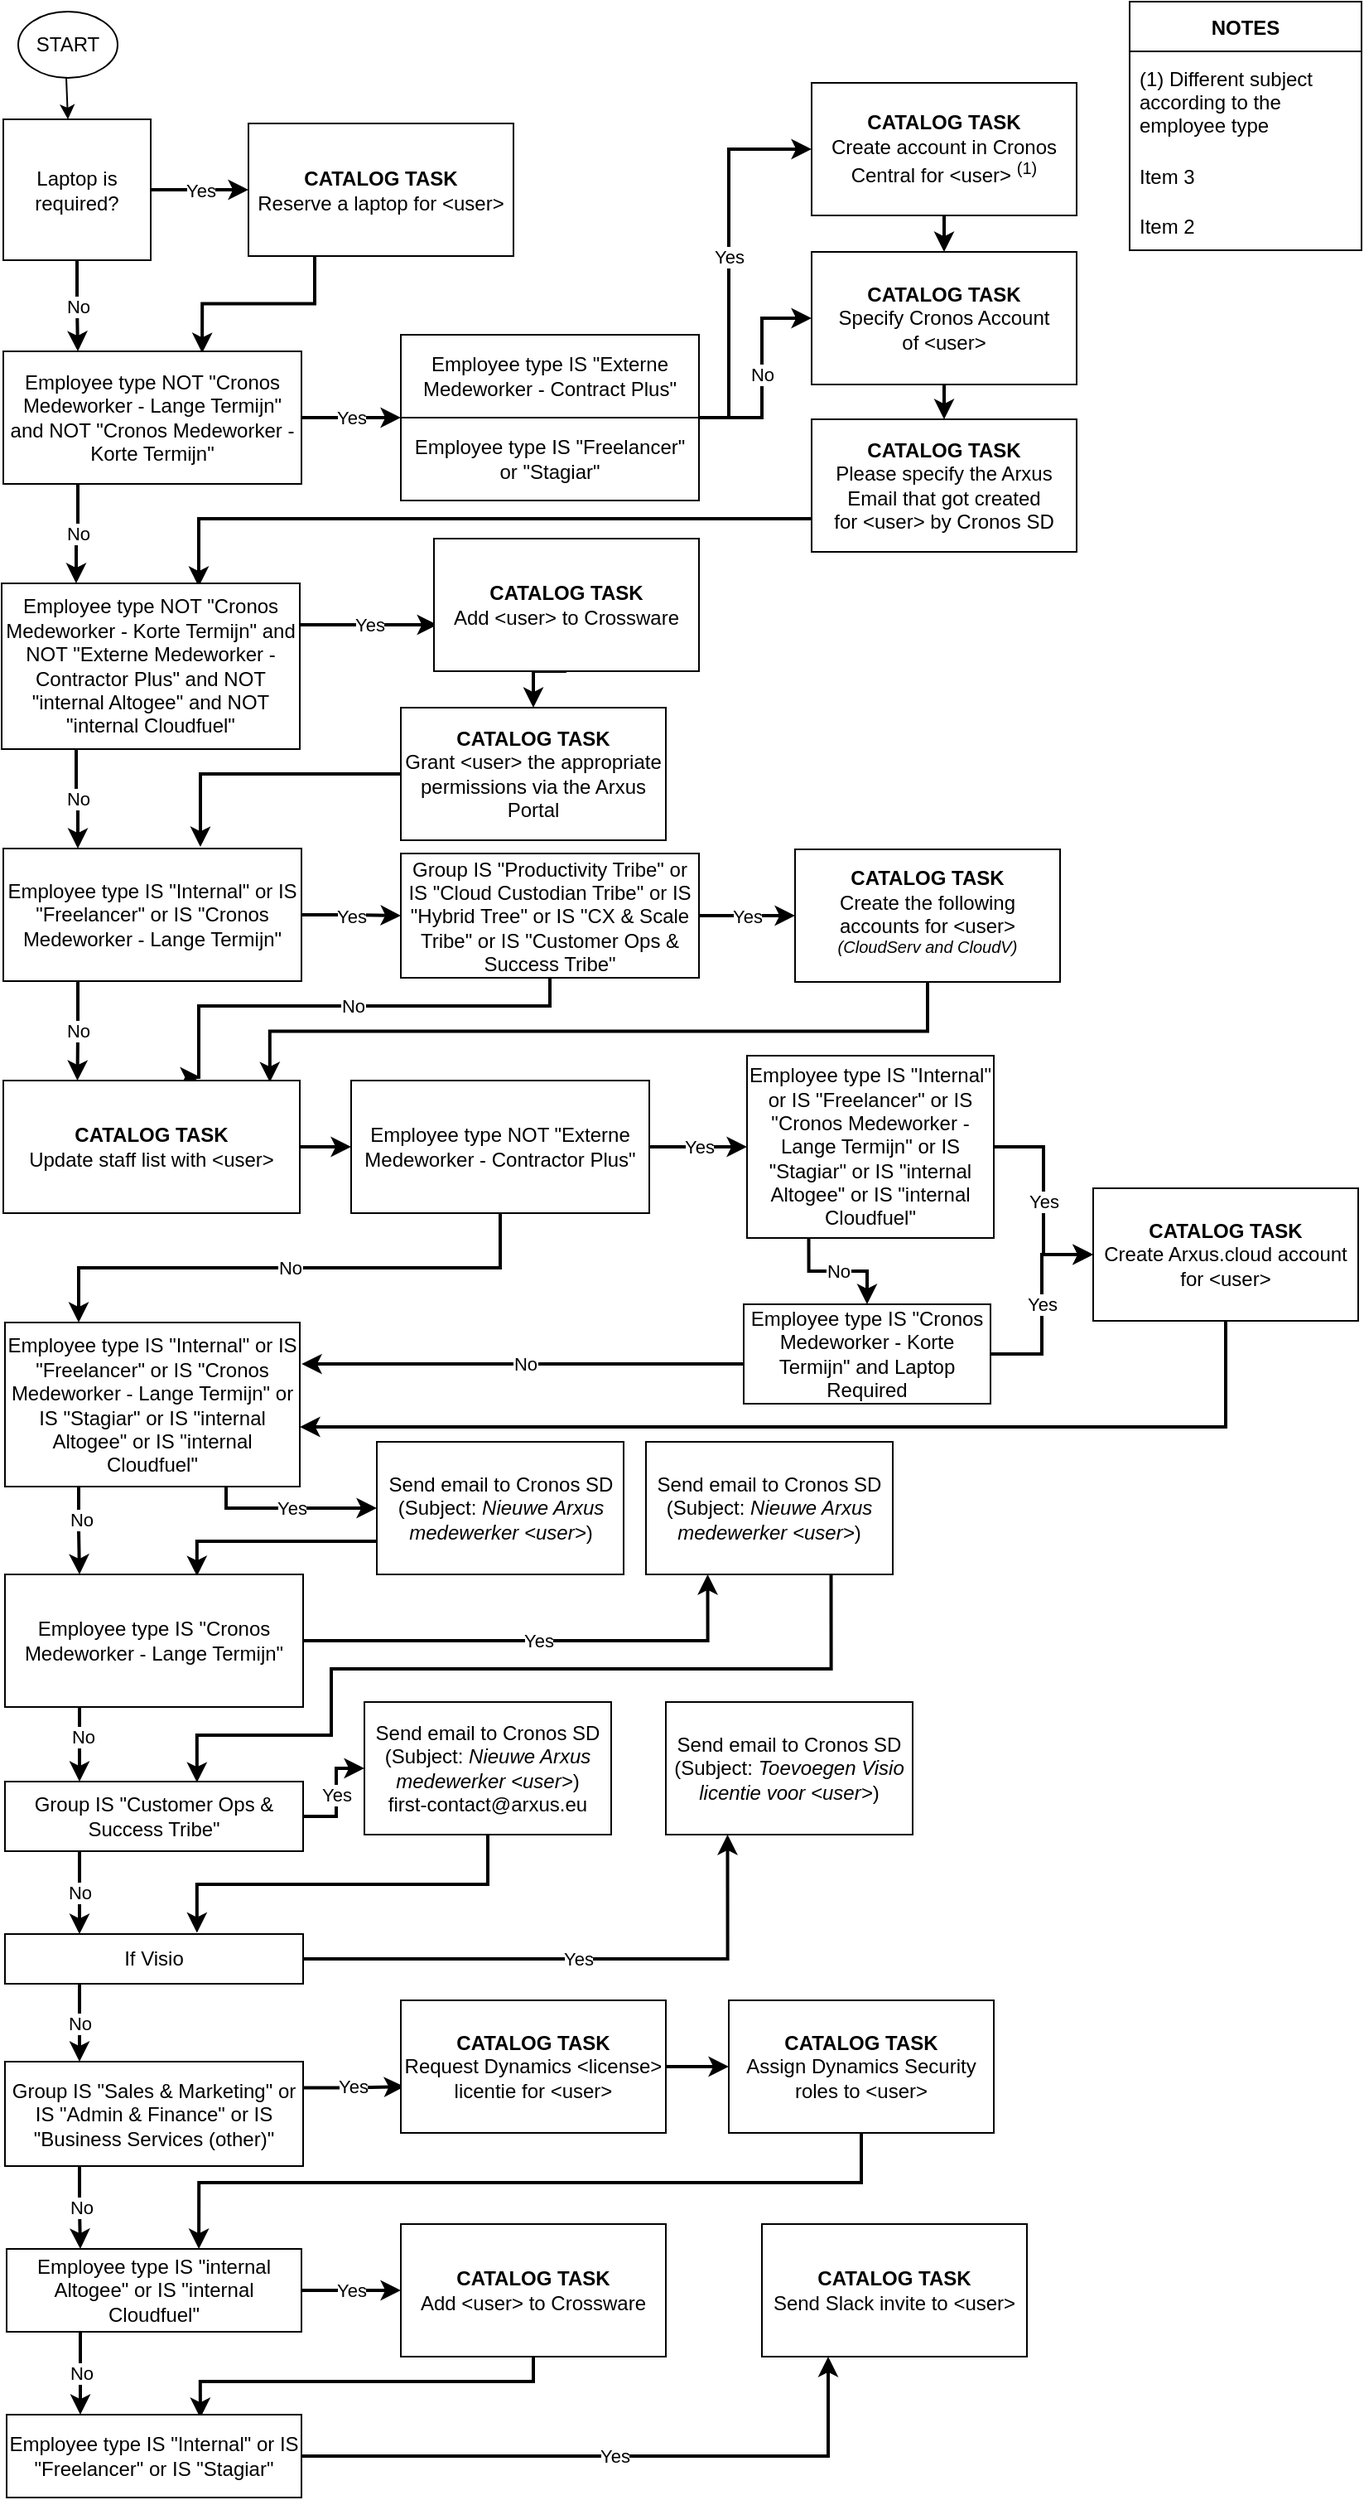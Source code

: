 <mxfile version="16.6.5" type="github">
  <diagram id="fsAFGS4oz3nlPsBt68Uk" name="Page-1">
    <mxGraphModel dx="1422" dy="754" grid="1" gridSize="10" guides="1" tooltips="1" connect="1" arrows="1" fold="1" page="1" pageScale="1" pageWidth="827" pageHeight="1169" math="0" shadow="0">
      <root>
        <mxCell id="0" />
        <mxCell id="1" parent="0" />
        <mxCell id="GRFbI8-_6WbSpLQHYe25-1" value="START" style="ellipse;whiteSpace=wrap;html=1;" parent="1" vertex="1">
          <mxGeometry x="11" y="10" width="60" height="40" as="geometry" />
        </mxCell>
        <mxCell id="GRFbI8-_6WbSpLQHYe25-2" value="" style="endArrow=classic;html=1;rounded=0;" parent="1" edge="1">
          <mxGeometry width="50" height="50" relative="1" as="geometry">
            <mxPoint x="40" y="50" as="sourcePoint" />
            <mxPoint x="41" y="75" as="targetPoint" />
          </mxGeometry>
        </mxCell>
        <mxCell id="GRFbI8-_6WbSpLQHYe25-121" style="edgeStyle=orthogonalEdgeStyle;rounded=0;orthogonalLoop=1;jettySize=auto;html=1;exitX=0.25;exitY=1;exitDx=0;exitDy=0;entryX=0.667;entryY=0.013;entryDx=0;entryDy=0;entryPerimeter=0;strokeWidth=2;" parent="1" source="GRFbI8-_6WbSpLQHYe25-16" target="GRFbI8-_6WbSpLQHYe25-26" edge="1">
          <mxGeometry relative="1" as="geometry" />
        </mxCell>
        <mxCell id="GRFbI8-_6WbSpLQHYe25-16" value="&lt;b&gt;CATALOG TASK&lt;br&gt;&lt;/b&gt;&lt;span&gt;Reserve a laptop for &amp;lt;user&amp;gt;&lt;/span&gt;" style="rounded=0;whiteSpace=wrap;html=1;" parent="1" vertex="1">
          <mxGeometry x="150" y="77.5" width="160" height="80" as="geometry" />
        </mxCell>
        <mxCell id="GRFbI8-_6WbSpLQHYe25-118" value="No" style="edgeStyle=orthogonalEdgeStyle;rounded=0;orthogonalLoop=1;jettySize=auto;html=1;exitX=0.5;exitY=1;exitDx=0;exitDy=0;entryX=0.25;entryY=0;entryDx=0;entryDy=0;strokeWidth=2;" parent="1" source="GRFbI8-_6WbSpLQHYe25-25" target="GRFbI8-_6WbSpLQHYe25-26" edge="1">
          <mxGeometry relative="1" as="geometry" />
        </mxCell>
        <mxCell id="GRFbI8-_6WbSpLQHYe25-119" value="Yes" style="edgeStyle=orthogonalEdgeStyle;rounded=0;orthogonalLoop=1;jettySize=auto;html=1;exitX=1;exitY=0.5;exitDx=0;exitDy=0;strokeWidth=2;" parent="1" source="GRFbI8-_6WbSpLQHYe25-25" target="GRFbI8-_6WbSpLQHYe25-16" edge="1">
          <mxGeometry relative="1" as="geometry" />
        </mxCell>
        <mxCell id="GRFbI8-_6WbSpLQHYe25-25" value="&lt;span&gt;Laptop is required?&lt;/span&gt;" style="rounded=0;whiteSpace=wrap;html=1;" parent="1" vertex="1">
          <mxGeometry x="2" y="75" width="89" height="85" as="geometry" />
        </mxCell>
        <mxCell id="GRFbI8-_6WbSpLQHYe25-113" value="Yes" style="edgeStyle=orthogonalEdgeStyle;rounded=0;orthogonalLoop=1;jettySize=auto;html=1;exitX=1;exitY=0.5;exitDx=0;exitDy=0;entryX=0;entryY=0;entryDx=0;entryDy=0;strokeWidth=2;" parent="1" source="GRFbI8-_6WbSpLQHYe25-26" target="GRFbI8-_6WbSpLQHYe25-29" edge="1">
          <mxGeometry relative="1" as="geometry">
            <Array as="points">
              <mxPoint x="230" y="255" />
              <mxPoint x="230" y="255" />
            </Array>
          </mxGeometry>
        </mxCell>
        <mxCell id="GRFbI8-_6WbSpLQHYe25-115" value="No" style="edgeStyle=orthogonalEdgeStyle;rounded=0;orthogonalLoop=1;jettySize=auto;html=1;exitX=0.25;exitY=1;exitDx=0;exitDy=0;entryX=0.25;entryY=0;entryDx=0;entryDy=0;strokeWidth=2;" parent="1" source="GRFbI8-_6WbSpLQHYe25-26" target="GRFbI8-_6WbSpLQHYe25-49" edge="1">
          <mxGeometry relative="1" as="geometry" />
        </mxCell>
        <mxCell id="GRFbI8-_6WbSpLQHYe25-26" value="&lt;span&gt;Employee type NOT &quot;Cronos Medeworker - Lange Termijn&quot; and NOT &quot;Cronos Medeworker - Korte Termijn&quot;&lt;/span&gt;" style="rounded=0;whiteSpace=wrap;html=1;" parent="1" vertex="1">
          <mxGeometry x="2" y="215" width="180" height="80" as="geometry" />
        </mxCell>
        <mxCell id="GRFbI8-_6WbSpLQHYe25-28" value="&lt;span&gt;Employee type IS &quot;Externe Medeworker - Contract Plus&quot;&lt;/span&gt;" style="rounded=0;whiteSpace=wrap;html=1;" parent="1" vertex="1">
          <mxGeometry x="242" y="205" width="180" height="50" as="geometry" />
        </mxCell>
        <mxCell id="GRFbI8-_6WbSpLQHYe25-107" value="No" style="edgeStyle=orthogonalEdgeStyle;rounded=0;orthogonalLoop=1;jettySize=auto;html=1;exitX=1;exitY=0;exitDx=0;exitDy=0;entryX=0;entryY=0.5;entryDx=0;entryDy=0;strokeWidth=2;" parent="1" source="GRFbI8-_6WbSpLQHYe25-29" target="GRFbI8-_6WbSpLQHYe25-41" edge="1">
          <mxGeometry relative="1" as="geometry">
            <Array as="points">
              <mxPoint x="460" y="255" />
              <mxPoint x="460" y="195" />
            </Array>
          </mxGeometry>
        </mxCell>
        <mxCell id="GRFbI8-_6WbSpLQHYe25-111" value="Yes" style="edgeStyle=orthogonalEdgeStyle;rounded=0;orthogonalLoop=1;jettySize=auto;html=1;exitX=1;exitY=0;exitDx=0;exitDy=0;entryX=0;entryY=0.5;entryDx=0;entryDy=0;strokeWidth=2;" parent="1" source="GRFbI8-_6WbSpLQHYe25-29" target="GRFbI8-_6WbSpLQHYe25-32" edge="1">
          <mxGeometry relative="1" as="geometry">
            <Array as="points">
              <mxPoint x="440" y="255" />
              <mxPoint x="440" y="93" />
            </Array>
          </mxGeometry>
        </mxCell>
        <mxCell id="GRFbI8-_6WbSpLQHYe25-29" value="&lt;span&gt;Employee type IS &quot;Freelancer&quot;&lt;br&gt;or &quot;Stagiar&quot;&lt;/span&gt;" style="rounded=0;whiteSpace=wrap;html=1;" parent="1" vertex="1">
          <mxGeometry x="242" y="255" width="180" height="50" as="geometry" />
        </mxCell>
        <mxCell id="GRFbI8-_6WbSpLQHYe25-105" style="edgeStyle=orthogonalEdgeStyle;rounded=0;orthogonalLoop=1;jettySize=auto;html=1;exitX=0.5;exitY=1;exitDx=0;exitDy=0;entryX=0.5;entryY=0;entryDx=0;entryDy=0;strokeWidth=2;" parent="1" source="GRFbI8-_6WbSpLQHYe25-32" target="GRFbI8-_6WbSpLQHYe25-41" edge="1">
          <mxGeometry relative="1" as="geometry" />
        </mxCell>
        <mxCell id="GRFbI8-_6WbSpLQHYe25-32" value="&lt;b&gt;CATALOG TASK&lt;br&gt;&lt;/b&gt;Create account in Cronos Central for&amp;nbsp;&amp;lt;user&amp;gt; &lt;sup&gt;(1)&lt;/sup&gt;" style="rounded=0;whiteSpace=wrap;html=1;" parent="1" vertex="1">
          <mxGeometry x="490" y="53" width="160" height="80" as="geometry" />
        </mxCell>
        <mxCell id="GRFbI8-_6WbSpLQHYe25-36" value="NOTES" style="swimlane;fontStyle=1;childLayout=stackLayout;horizontal=1;startSize=30;horizontalStack=0;resizeParent=1;resizeParentMax=0;resizeLast=0;collapsible=1;marginBottom=0;" parent="1" vertex="1">
          <mxGeometry x="682" y="4" width="140" height="150" as="geometry">
            <mxRectangle x="687" width="60" height="30" as="alternateBounds" />
          </mxGeometry>
        </mxCell>
        <mxCell id="GRFbI8-_6WbSpLQHYe25-37" value="(1) Different subject&#xa;according to the&#xa;employee type" style="text;strokeColor=none;fillColor=none;align=left;verticalAlign=middle;spacingLeft=4;spacingRight=4;overflow=hidden;points=[[0,0.5],[1,0.5]];portConstraint=eastwest;rotatable=0;" parent="GRFbI8-_6WbSpLQHYe25-36" vertex="1">
          <mxGeometry y="30" width="140" height="60" as="geometry" />
        </mxCell>
        <mxCell id="GRFbI8-_6WbSpLQHYe25-39" value="Item 3" style="text;strokeColor=none;fillColor=none;align=left;verticalAlign=middle;spacingLeft=4;spacingRight=4;overflow=hidden;points=[[0,0.5],[1,0.5]];portConstraint=eastwest;rotatable=0;" parent="GRFbI8-_6WbSpLQHYe25-36" vertex="1">
          <mxGeometry y="90" width="140" height="30" as="geometry" />
        </mxCell>
        <mxCell id="GRFbI8-_6WbSpLQHYe25-38" value="Item 2" style="text;strokeColor=none;fillColor=none;align=left;verticalAlign=middle;spacingLeft=4;spacingRight=4;overflow=hidden;points=[[0,0.5],[1,0.5]];portConstraint=eastwest;rotatable=0;" parent="GRFbI8-_6WbSpLQHYe25-36" vertex="1">
          <mxGeometry y="120" width="140" height="30" as="geometry" />
        </mxCell>
        <mxCell id="GRFbI8-_6WbSpLQHYe25-104" style="edgeStyle=orthogonalEdgeStyle;rounded=0;orthogonalLoop=1;jettySize=auto;html=1;exitX=0.5;exitY=1;exitDx=0;exitDy=0;entryX=0.5;entryY=0;entryDx=0;entryDy=0;strokeWidth=2;" parent="1" source="GRFbI8-_6WbSpLQHYe25-41" target="GRFbI8-_6WbSpLQHYe25-48" edge="1">
          <mxGeometry relative="1" as="geometry" />
        </mxCell>
        <mxCell id="GRFbI8-_6WbSpLQHYe25-41" value="&lt;b&gt;CATALOG TASK&lt;br&gt;&lt;/b&gt;&lt;span&gt;Specify Cronos Account of&lt;/span&gt;&amp;nbsp;&amp;lt;user&amp;gt;" style="rounded=0;whiteSpace=wrap;html=1;" parent="1" vertex="1">
          <mxGeometry x="490" y="155" width="160" height="80" as="geometry" />
        </mxCell>
        <mxCell id="GRFbI8-_6WbSpLQHYe25-114" style="edgeStyle=orthogonalEdgeStyle;rounded=0;orthogonalLoop=1;jettySize=auto;html=1;exitX=0;exitY=0.75;exitDx=0;exitDy=0;strokeWidth=2;entryX=0.661;entryY=0.02;entryDx=0;entryDy=0;entryPerimeter=0;" parent="1" source="GRFbI8-_6WbSpLQHYe25-48" target="GRFbI8-_6WbSpLQHYe25-49" edge="1">
          <mxGeometry relative="1" as="geometry">
            <mxPoint x="120" y="350" as="targetPoint" />
          </mxGeometry>
        </mxCell>
        <mxCell id="GRFbI8-_6WbSpLQHYe25-48" value="&lt;b&gt;CATALOG TASK&lt;br&gt;&lt;/b&gt;&lt;span&gt;Please specify the Arxus Email that got created for&lt;/span&gt;&amp;nbsp;&amp;lt;user&amp;gt; by Cronos SD" style="rounded=0;whiteSpace=wrap;html=1;" parent="1" vertex="1">
          <mxGeometry x="490" y="256" width="160" height="80" as="geometry" />
        </mxCell>
        <mxCell id="GRFbI8-_6WbSpLQHYe25-98" value="No" style="edgeStyle=orthogonalEdgeStyle;rounded=0;orthogonalLoop=1;jettySize=auto;html=1;exitX=0.25;exitY=1;exitDx=0;exitDy=0;entryX=0.25;entryY=0;entryDx=0;entryDy=0;strokeWidth=2;" parent="1" source="GRFbI8-_6WbSpLQHYe25-49" target="GRFbI8-_6WbSpLQHYe25-66" edge="1">
          <mxGeometry relative="1" as="geometry" />
        </mxCell>
        <mxCell id="GRFbI8-_6WbSpLQHYe25-102" value="Yes" style="edgeStyle=orthogonalEdgeStyle;rounded=0;orthogonalLoop=1;jettySize=auto;html=1;exitX=1;exitY=0.25;exitDx=0;exitDy=0;entryX=0.013;entryY=0.65;entryDx=0;entryDy=0;entryPerimeter=0;strokeWidth=2;" parent="1" source="GRFbI8-_6WbSpLQHYe25-49" target="GRFbI8-_6WbSpLQHYe25-53" edge="1">
          <mxGeometry relative="1" as="geometry" />
        </mxCell>
        <mxCell id="GRFbI8-_6WbSpLQHYe25-49" value="&lt;span&gt;Employee type NOT &quot;Cronos Medeworker - Korte Termijn&quot; and NOT &quot;Externe Medeworker - Contractor Plus&quot;&amp;nbsp;&lt;/span&gt;and NOT &quot;internal Altogee&quot; and NOT &quot;internal Cloudfuel&quot;" style="rounded=0;whiteSpace=wrap;html=1;" parent="1" vertex="1">
          <mxGeometry x="1" y="355" width="180" height="100" as="geometry" />
        </mxCell>
        <mxCell id="GRFbI8-_6WbSpLQHYe25-101" style="edgeStyle=orthogonalEdgeStyle;rounded=0;orthogonalLoop=1;jettySize=auto;html=1;exitX=0.5;exitY=1;exitDx=0;exitDy=0;entryX=0.5;entryY=0;entryDx=0;entryDy=0;strokeWidth=2;" parent="1" source="GRFbI8-_6WbSpLQHYe25-53" target="GRFbI8-_6WbSpLQHYe25-54" edge="1">
          <mxGeometry relative="1" as="geometry" />
        </mxCell>
        <mxCell id="GRFbI8-_6WbSpLQHYe25-53" value="&lt;b&gt;CATALOG TASK&lt;br&gt;&lt;/b&gt;&lt;span&gt;Add&lt;/span&gt;&amp;nbsp;&amp;lt;user&amp;gt; to Crossware" style="rounded=0;whiteSpace=wrap;html=1;" parent="1" vertex="1">
          <mxGeometry x="262" y="328" width="160" height="80" as="geometry" />
        </mxCell>
        <mxCell id="GRFbI8-_6WbSpLQHYe25-68" style="edgeStyle=orthogonalEdgeStyle;rounded=0;orthogonalLoop=1;jettySize=auto;html=1;exitX=0;exitY=0.5;exitDx=0;exitDy=0;entryX=0.661;entryY=-0.012;entryDx=0;entryDy=0;entryPerimeter=0;strokeWidth=2;" parent="1" source="GRFbI8-_6WbSpLQHYe25-54" target="GRFbI8-_6WbSpLQHYe25-66" edge="1">
          <mxGeometry relative="1" as="geometry" />
        </mxCell>
        <mxCell id="GRFbI8-_6WbSpLQHYe25-54" value="&lt;b&gt;CATALOG TASK&lt;br&gt;&lt;/b&gt;&lt;span&gt;Grant&lt;/span&gt;&amp;nbsp;&amp;lt;user&amp;gt;&amp;nbsp;&lt;span&gt;the appropriate permissions via the Arxus Portal&lt;/span&gt;" style="rounded=0;whiteSpace=wrap;html=1;" parent="1" vertex="1">
          <mxGeometry x="242" y="430" width="160" height="80" as="geometry" />
        </mxCell>
        <mxCell id="GRFbI8-_6WbSpLQHYe25-97" value="No" style="edgeStyle=orthogonalEdgeStyle;rounded=0;orthogonalLoop=1;jettySize=auto;html=1;exitX=0.25;exitY=1;exitDx=0;exitDy=0;entryX=0.25;entryY=0;entryDx=0;entryDy=0;strokeWidth=2;" parent="1" source="GRFbI8-_6WbSpLQHYe25-66" target="GRFbI8-_6WbSpLQHYe25-80" edge="1">
          <mxGeometry relative="1" as="geometry" />
        </mxCell>
        <mxCell id="GRFbI8-_6WbSpLQHYe25-99" value="Yes" style="edgeStyle=orthogonalEdgeStyle;rounded=0;orthogonalLoop=1;jettySize=auto;html=1;exitX=1;exitY=0.5;exitDx=0;exitDy=0;strokeWidth=2;" parent="1" source="GRFbI8-_6WbSpLQHYe25-66" target="GRFbI8-_6WbSpLQHYe25-70" edge="1">
          <mxGeometry relative="1" as="geometry" />
        </mxCell>
        <mxCell id="GRFbI8-_6WbSpLQHYe25-66" value="&lt;span&gt;Employee type IS &quot;Internal&quot; or IS &quot;Freelancer&quot; or IS &quot;&lt;/span&gt;Cronos Medeworker - Lange Termijn&lt;span&gt;&quot;&lt;/span&gt;" style="rounded=0;whiteSpace=wrap;html=1;" parent="1" vertex="1">
          <mxGeometry x="2" y="515" width="180" height="80" as="geometry" />
        </mxCell>
        <mxCell id="GRFbI8-_6WbSpLQHYe25-95" value="No" style="edgeStyle=orthogonalEdgeStyle;rounded=0;orthogonalLoop=1;jettySize=auto;html=1;exitX=0.5;exitY=1;exitDx=0;exitDy=0;entryX=0.665;entryY=-0.025;entryDx=0;entryDy=0;entryPerimeter=0;strokeWidth=2;" parent="1" source="GRFbI8-_6WbSpLQHYe25-70" target="GRFbI8-_6WbSpLQHYe25-80" edge="1">
          <mxGeometry relative="1" as="geometry">
            <Array as="points">
              <mxPoint x="332" y="610" />
              <mxPoint x="120" y="610" />
            </Array>
          </mxGeometry>
        </mxCell>
        <mxCell id="GRFbI8-_6WbSpLQHYe25-100" value="Yes" style="edgeStyle=orthogonalEdgeStyle;rounded=0;orthogonalLoop=1;jettySize=auto;html=1;exitX=1;exitY=0.5;exitDx=0;exitDy=0;entryX=0;entryY=0.5;entryDx=0;entryDy=0;strokeWidth=2;" parent="1" source="GRFbI8-_6WbSpLQHYe25-70" target="GRFbI8-_6WbSpLQHYe25-76" edge="1">
          <mxGeometry relative="1" as="geometry" />
        </mxCell>
        <mxCell id="GRFbI8-_6WbSpLQHYe25-70" value="&lt;span&gt;Group IS &quot;Productivity Tribe&quot; or IS &quot;Cloud Custodian Tribe&quot; or IS &quot;Hybrid Tree&quot; or IS &quot;CX &amp;amp; Scale Tribe&quot; or IS &quot;Customer Ops &amp;amp; Success Tribe&quot;&lt;/span&gt;" style="rounded=0;whiteSpace=wrap;html=1;" parent="1" vertex="1">
          <mxGeometry x="242" y="518" width="180" height="75" as="geometry" />
        </mxCell>
        <mxCell id="GRFbI8-_6WbSpLQHYe25-96" style="edgeStyle=orthogonalEdgeStyle;rounded=0;orthogonalLoop=1;jettySize=auto;html=1;exitX=0.5;exitY=1;exitDx=0;exitDy=0;entryX=0.899;entryY=0.013;entryDx=0;entryDy=0;entryPerimeter=0;strokeWidth=2;" parent="1" source="GRFbI8-_6WbSpLQHYe25-76" target="GRFbI8-_6WbSpLQHYe25-80" edge="1">
          <mxGeometry relative="1" as="geometry" />
        </mxCell>
        <mxCell id="GRFbI8-_6WbSpLQHYe25-76" value="&lt;b&gt;CATALOG TASK&lt;br&gt;&lt;/b&gt;&lt;span&gt;Create the following&lt;br&gt;accounts for&amp;nbsp;&lt;/span&gt;&amp;lt;user&amp;gt;&lt;br&gt;&lt;i&gt;&lt;sup&gt;(&lt;span&gt;CloudServ and CloudV&lt;/span&gt;)&lt;/sup&gt;&lt;/i&gt;" style="rounded=0;whiteSpace=wrap;html=1;" parent="1" vertex="1">
          <mxGeometry x="480" y="515.5" width="160" height="80" as="geometry" />
        </mxCell>
        <mxCell id="GRFbI8-_6WbSpLQHYe25-82" style="edgeStyle=orthogonalEdgeStyle;rounded=0;orthogonalLoop=1;jettySize=auto;html=1;exitX=1;exitY=0.5;exitDx=0;exitDy=0;strokeWidth=2;" parent="1" source="GRFbI8-_6WbSpLQHYe25-80" target="GRFbI8-_6WbSpLQHYe25-81" edge="1">
          <mxGeometry relative="1" as="geometry" />
        </mxCell>
        <mxCell id="GRFbI8-_6WbSpLQHYe25-80" value="&lt;b&gt;CATALOG TASK&lt;br&gt;&lt;/b&gt;Update staff list with &amp;lt;user&amp;gt;" style="rounded=0;whiteSpace=wrap;html=1;" parent="1" vertex="1">
          <mxGeometry x="2" y="655" width="179" height="80" as="geometry" />
        </mxCell>
        <mxCell id="GRFbI8-_6WbSpLQHYe25-94" value="Yes" style="edgeStyle=orthogonalEdgeStyle;rounded=0;orthogonalLoop=1;jettySize=auto;html=1;exitX=1;exitY=0.5;exitDx=0;exitDy=0;entryX=0;entryY=0.5;entryDx=0;entryDy=0;strokeWidth=2;" parent="1" source="GRFbI8-_6WbSpLQHYe25-81" target="GRFbI8-_6WbSpLQHYe25-84" edge="1">
          <mxGeometry relative="1" as="geometry" />
        </mxCell>
        <mxCell id="s9xyFnBMHQ_bjVRWuZO3-5" value="No" style="edgeStyle=orthogonalEdgeStyle;rounded=0;orthogonalLoop=1;jettySize=auto;html=1;exitX=0.5;exitY=1;exitDx=0;exitDy=0;entryX=0.25;entryY=0;entryDx=0;entryDy=0;strokeWidth=2;" edge="1" parent="1" source="GRFbI8-_6WbSpLQHYe25-81" target="GRFbI8-_6WbSpLQHYe25-124">
          <mxGeometry relative="1" as="geometry" />
        </mxCell>
        <mxCell id="GRFbI8-_6WbSpLQHYe25-81" value="&lt;span&gt;Employee type NOT &quot;&lt;/span&gt;Externe Medeworker - Contractor Plus&quot;" style="rounded=0;whiteSpace=wrap;html=1;" parent="1" vertex="1">
          <mxGeometry x="212" y="655" width="180" height="80" as="geometry" />
        </mxCell>
        <mxCell id="GRFbI8-_6WbSpLQHYe25-93" value="Yes" style="edgeStyle=orthogonalEdgeStyle;rounded=0;orthogonalLoop=1;jettySize=auto;html=1;entryX=0;entryY=0.5;entryDx=0;entryDy=0;strokeWidth=2;" parent="1" source="GRFbI8-_6WbSpLQHYe25-84" target="GRFbI8-_6WbSpLQHYe25-85" edge="1">
          <mxGeometry relative="1" as="geometry" />
        </mxCell>
        <mxCell id="GRFbI8-_6WbSpLQHYe25-123" value="No" style="edgeStyle=orthogonalEdgeStyle;rounded=0;orthogonalLoop=1;jettySize=auto;html=1;exitX=0.25;exitY=1;exitDx=0;exitDy=0;entryX=0.5;entryY=0;entryDx=0;entryDy=0;strokeWidth=2;" parent="1" source="GRFbI8-_6WbSpLQHYe25-84" target="GRFbI8-_6WbSpLQHYe25-88" edge="1">
          <mxGeometry relative="1" as="geometry" />
        </mxCell>
        <mxCell id="GRFbI8-_6WbSpLQHYe25-84" value="&lt;span&gt;Employee type IS &quot;Internal&quot; or IS &quot;Freelancer&quot; or IS &quot;&lt;/span&gt;Cronos Medeworker - Lange Termijn&lt;span&gt;&quot; or IS &quot;Stagiar&quot; or IS &quot;internal Altogee&quot; or IS &quot;internal Cloudfuel&quot;&lt;/span&gt;" style="rounded=0;whiteSpace=wrap;html=1;" parent="1" vertex="1">
          <mxGeometry x="451" y="640" width="149" height="110" as="geometry" />
        </mxCell>
        <mxCell id="GRFbI8-_6WbSpLQHYe25-131" style="edgeStyle=orthogonalEdgeStyle;rounded=0;orthogonalLoop=1;jettySize=auto;html=1;exitX=0.5;exitY=1;exitDx=0;exitDy=0;entryX=1;entryY=0.636;entryDx=0;entryDy=0;strokeWidth=2;entryPerimeter=0;" parent="1" source="GRFbI8-_6WbSpLQHYe25-85" target="GRFbI8-_6WbSpLQHYe25-124" edge="1">
          <mxGeometry relative="1" as="geometry" />
        </mxCell>
        <mxCell id="GRFbI8-_6WbSpLQHYe25-85" value="&lt;b&gt;CATALOG TASK&lt;br&gt;&lt;/b&gt;&lt;span&gt;Create Arxus.cloud account for&amp;nbsp;&lt;/span&gt;&amp;lt;user&amp;gt;" style="rounded=0;whiteSpace=wrap;html=1;" parent="1" vertex="1">
          <mxGeometry x="660" y="720" width="160" height="80" as="geometry" />
        </mxCell>
        <mxCell id="GRFbI8-_6WbSpLQHYe25-122" value="Yes" style="edgeStyle=orthogonalEdgeStyle;rounded=0;orthogonalLoop=1;jettySize=auto;html=1;exitX=1;exitY=0.5;exitDx=0;exitDy=0;entryX=0;entryY=0.5;entryDx=0;entryDy=0;strokeWidth=2;" parent="1" source="GRFbI8-_6WbSpLQHYe25-88" target="GRFbI8-_6WbSpLQHYe25-85" edge="1">
          <mxGeometry relative="1" as="geometry" />
        </mxCell>
        <mxCell id="GRFbI8-_6WbSpLQHYe25-128" value="No" style="edgeStyle=orthogonalEdgeStyle;rounded=0;orthogonalLoop=1;jettySize=auto;html=1;exitX=0;exitY=0.75;exitDx=0;exitDy=0;entryX=1.006;entryY=0.344;entryDx=0;entryDy=0;entryPerimeter=0;strokeWidth=2;" parent="1" edge="1">
          <mxGeometry relative="1" as="geometry">
            <mxPoint x="451" y="826" as="sourcePoint" />
            <mxPoint x="182.068" y="826.056" as="targetPoint" />
            <Array as="points">
              <mxPoint x="250" y="826" />
              <mxPoint x="250" y="826" />
            </Array>
          </mxGeometry>
        </mxCell>
        <mxCell id="GRFbI8-_6WbSpLQHYe25-88" value="&lt;span&gt;Employee type IS &quot;&lt;/span&gt;Cronos Medeworker - Korte Termijn&lt;span&gt;&quot; and Laptop Required&lt;/span&gt;" style="rounded=0;whiteSpace=wrap;html=1;" parent="1" vertex="1">
          <mxGeometry x="449" y="790" width="149" height="60" as="geometry" />
        </mxCell>
        <mxCell id="s9xyFnBMHQ_bjVRWuZO3-4" value="Yes" style="edgeStyle=orthogonalEdgeStyle;rounded=0;orthogonalLoop=1;jettySize=auto;html=1;exitX=0.75;exitY=1;exitDx=0;exitDy=0;entryX=0;entryY=0.5;entryDx=0;entryDy=0;strokeWidth=2;" edge="1" parent="1" source="GRFbI8-_6WbSpLQHYe25-124" target="GRFbI8-_6WbSpLQHYe25-132">
          <mxGeometry relative="1" as="geometry">
            <Array as="points">
              <mxPoint x="137" y="913" />
            </Array>
          </mxGeometry>
        </mxCell>
        <mxCell id="s9xyFnBMHQ_bjVRWuZO3-6" value="No" style="edgeStyle=orthogonalEdgeStyle;rounded=0;orthogonalLoop=1;jettySize=auto;html=1;exitX=0.25;exitY=1;exitDx=0;exitDy=0;entryX=0.25;entryY=0;entryDx=0;entryDy=0;strokeWidth=2;" edge="1" parent="1" source="GRFbI8-_6WbSpLQHYe25-124" target="s9xyFnBMHQ_bjVRWuZO3-2">
          <mxGeometry x="-0.252" y="1" relative="1" as="geometry">
            <mxPoint as="offset" />
          </mxGeometry>
        </mxCell>
        <mxCell id="GRFbI8-_6WbSpLQHYe25-124" value="&lt;span&gt;Employee type IS &quot;Internal&quot; or IS &quot;Freelancer&quot; or IS &quot;&lt;/span&gt;Cronos Medeworker - Lange Termijn&lt;span&gt;&quot; or IS &quot;Stagiar&quot; or IS &quot;internal Altogee&quot; or IS &quot;internal Cloudfuel&quot;&lt;/span&gt;" style="rounded=0;whiteSpace=wrap;html=1;" parent="1" vertex="1">
          <mxGeometry x="3" y="801" width="178" height="99" as="geometry" />
        </mxCell>
        <mxCell id="s9xyFnBMHQ_bjVRWuZO3-3" style="edgeStyle=orthogonalEdgeStyle;rounded=0;orthogonalLoop=1;jettySize=auto;html=1;exitX=0;exitY=0.75;exitDx=0;exitDy=0;entryX=0.644;entryY=0.013;entryDx=0;entryDy=0;entryPerimeter=0;strokeWidth=2;" edge="1" parent="1" source="GRFbI8-_6WbSpLQHYe25-132" target="s9xyFnBMHQ_bjVRWuZO3-2">
          <mxGeometry relative="1" as="geometry" />
        </mxCell>
        <mxCell id="GRFbI8-_6WbSpLQHYe25-132" value="Send email to Cronos SD&lt;br&gt;(Subject:&amp;nbsp;&lt;span&gt;&lt;i&gt;Nieuwe Arxus medewerker &amp;lt;user&amp;gt;&lt;/i&gt;&lt;/span&gt;)" style="rounded=0;whiteSpace=wrap;html=1;" parent="1" vertex="1">
          <mxGeometry x="227.5" y="873" width="149" height="80" as="geometry" />
        </mxCell>
        <mxCell id="s9xyFnBMHQ_bjVRWuZO3-11" value="Yes" style="edgeStyle=orthogonalEdgeStyle;rounded=0;orthogonalLoop=1;jettySize=auto;html=1;exitX=1;exitY=0.5;exitDx=0;exitDy=0;entryX=0.25;entryY=1;entryDx=0;entryDy=0;strokeWidth=2;" edge="1" parent="1" source="s9xyFnBMHQ_bjVRWuZO3-2" target="s9xyFnBMHQ_bjVRWuZO3-8">
          <mxGeometry relative="1" as="geometry" />
        </mxCell>
        <mxCell id="s9xyFnBMHQ_bjVRWuZO3-14" value="No" style="edgeStyle=orthogonalEdgeStyle;rounded=0;orthogonalLoop=1;jettySize=auto;html=1;exitX=0.25;exitY=1;exitDx=0;exitDy=0;entryX=0.25;entryY=0;entryDx=0;entryDy=0;strokeWidth=2;" edge="1" parent="1" source="s9xyFnBMHQ_bjVRWuZO3-2" target="s9xyFnBMHQ_bjVRWuZO3-12">
          <mxGeometry x="-0.227" y="2" relative="1" as="geometry">
            <mxPoint as="offset" />
          </mxGeometry>
        </mxCell>
        <mxCell id="s9xyFnBMHQ_bjVRWuZO3-2" value="&lt;span&gt;Employee type IS &quot;Cronos Medeworker - Lange Termijn&quot;&lt;/span&gt;" style="rounded=0;whiteSpace=wrap;html=1;" vertex="1" parent="1">
          <mxGeometry x="3" y="953" width="180" height="80" as="geometry" />
        </mxCell>
        <mxCell id="s9xyFnBMHQ_bjVRWuZO3-15" style="edgeStyle=orthogonalEdgeStyle;rounded=0;orthogonalLoop=1;jettySize=auto;html=1;exitX=0.75;exitY=1;exitDx=0;exitDy=0;entryX=0.644;entryY=0.013;entryDx=0;entryDy=0;entryPerimeter=0;strokeWidth=2;" edge="1" parent="1" source="s9xyFnBMHQ_bjVRWuZO3-8" target="s9xyFnBMHQ_bjVRWuZO3-12">
          <mxGeometry relative="1" as="geometry">
            <Array as="points">
              <mxPoint x="502" y="1010" />
              <mxPoint x="200" y="1010" />
              <mxPoint x="200" y="1050" />
              <mxPoint x="119" y="1050" />
            </Array>
          </mxGeometry>
        </mxCell>
        <mxCell id="s9xyFnBMHQ_bjVRWuZO3-8" value="Send email to Cronos SD&lt;br&gt;(Subject:&amp;nbsp;&lt;span&gt;&lt;i&gt;Nieuwe Arxus medewerker &amp;lt;user&amp;gt;&lt;/i&gt;&lt;/span&gt;)" style="rounded=0;whiteSpace=wrap;html=1;" vertex="1" parent="1">
          <mxGeometry x="390" y="873" width="149" height="80" as="geometry" />
        </mxCell>
        <mxCell id="s9xyFnBMHQ_bjVRWuZO3-17" value="Yes" style="edgeStyle=orthogonalEdgeStyle;rounded=0;orthogonalLoop=1;jettySize=auto;html=1;exitX=1;exitY=0.5;exitDx=0;exitDy=0;entryX=0;entryY=0.5;entryDx=0;entryDy=0;strokeWidth=2;" edge="1" parent="1" source="s9xyFnBMHQ_bjVRWuZO3-12" target="s9xyFnBMHQ_bjVRWuZO3-16">
          <mxGeometry relative="1" as="geometry" />
        </mxCell>
        <mxCell id="s9xyFnBMHQ_bjVRWuZO3-20" value="No" style="edgeStyle=orthogonalEdgeStyle;rounded=0;orthogonalLoop=1;jettySize=auto;html=1;exitX=0.25;exitY=1;exitDx=0;exitDy=0;entryX=0.25;entryY=0;entryDx=0;entryDy=0;strokeWidth=2;" edge="1" parent="1" source="s9xyFnBMHQ_bjVRWuZO3-12" target="s9xyFnBMHQ_bjVRWuZO3-19">
          <mxGeometry relative="1" as="geometry" />
        </mxCell>
        <mxCell id="s9xyFnBMHQ_bjVRWuZO3-12" value="Group IS &quot;Customer Ops &amp;amp; Success Tribe&quot;" style="rounded=0;whiteSpace=wrap;html=1;" vertex="1" parent="1">
          <mxGeometry x="3" y="1078" width="180" height="42" as="geometry" />
        </mxCell>
        <mxCell id="s9xyFnBMHQ_bjVRWuZO3-21" style="edgeStyle=orthogonalEdgeStyle;rounded=0;orthogonalLoop=1;jettySize=auto;html=1;exitX=0.5;exitY=1;exitDx=0;exitDy=0;entryX=0.644;entryY=-0.025;entryDx=0;entryDy=0;entryPerimeter=0;strokeWidth=2;" edge="1" parent="1" source="s9xyFnBMHQ_bjVRWuZO3-16" target="s9xyFnBMHQ_bjVRWuZO3-19">
          <mxGeometry relative="1" as="geometry" />
        </mxCell>
        <mxCell id="s9xyFnBMHQ_bjVRWuZO3-16" value="Send email to Cronos SD&lt;br&gt;(Subject:&amp;nbsp;&lt;span&gt;&lt;i&gt;Nieuwe Arxus medewerker &amp;lt;user&amp;gt;&lt;/i&gt;&lt;/span&gt;)&lt;br&gt;first-contact@arxus.eu" style="rounded=0;whiteSpace=wrap;html=1;" vertex="1" parent="1">
          <mxGeometry x="220" y="1030" width="149" height="80" as="geometry" />
        </mxCell>
        <mxCell id="s9xyFnBMHQ_bjVRWuZO3-18" value="Send email to Cronos SD&lt;br&gt;(Subject:&amp;nbsp;&lt;span&gt;&lt;i&gt;Toevoegen Visio licentie voor&amp;nbsp;&amp;lt;user&amp;gt;&lt;/i&gt;&lt;/span&gt;)" style="rounded=0;whiteSpace=wrap;html=1;" vertex="1" parent="1">
          <mxGeometry x="402" y="1030" width="149" height="80" as="geometry" />
        </mxCell>
        <mxCell id="s9xyFnBMHQ_bjVRWuZO3-25" value="Yes" style="edgeStyle=orthogonalEdgeStyle;rounded=0;orthogonalLoop=1;jettySize=auto;html=1;exitX=1;exitY=0.5;exitDx=0;exitDy=0;entryX=0.25;entryY=1;entryDx=0;entryDy=0;strokeWidth=2;" edge="1" parent="1" source="s9xyFnBMHQ_bjVRWuZO3-19" target="s9xyFnBMHQ_bjVRWuZO3-18">
          <mxGeometry relative="1" as="geometry" />
        </mxCell>
        <mxCell id="s9xyFnBMHQ_bjVRWuZO3-27" value="No" style="edgeStyle=orthogonalEdgeStyle;rounded=0;orthogonalLoop=1;jettySize=auto;html=1;exitX=0.25;exitY=1;exitDx=0;exitDy=0;entryX=0.25;entryY=0;entryDx=0;entryDy=0;strokeWidth=2;" edge="1" parent="1" source="s9xyFnBMHQ_bjVRWuZO3-19" target="s9xyFnBMHQ_bjVRWuZO3-26">
          <mxGeometry relative="1" as="geometry" />
        </mxCell>
        <mxCell id="s9xyFnBMHQ_bjVRWuZO3-19" value="If Visio" style="rounded=0;whiteSpace=wrap;html=1;" vertex="1" parent="1">
          <mxGeometry x="3" y="1170" width="180" height="30" as="geometry" />
        </mxCell>
        <mxCell id="s9xyFnBMHQ_bjVRWuZO3-30" value="Yes" style="edgeStyle=orthogonalEdgeStyle;rounded=0;orthogonalLoop=1;jettySize=auto;html=1;exitX=1;exitY=0.25;exitDx=0;exitDy=0;entryX=0.013;entryY=0.65;entryDx=0;entryDy=0;entryPerimeter=0;strokeWidth=2;" edge="1" parent="1" source="s9xyFnBMHQ_bjVRWuZO3-26" target="s9xyFnBMHQ_bjVRWuZO3-28">
          <mxGeometry relative="1" as="geometry" />
        </mxCell>
        <mxCell id="s9xyFnBMHQ_bjVRWuZO3-36" value="No" style="edgeStyle=orthogonalEdgeStyle;rounded=0;orthogonalLoop=1;jettySize=auto;html=1;exitX=0.25;exitY=1;exitDx=0;exitDy=0;entryX=0.25;entryY=0;entryDx=0;entryDy=0;strokeWidth=2;" edge="1" parent="1" source="s9xyFnBMHQ_bjVRWuZO3-26" target="s9xyFnBMHQ_bjVRWuZO3-33">
          <mxGeometry relative="1" as="geometry" />
        </mxCell>
        <mxCell id="s9xyFnBMHQ_bjVRWuZO3-26" value="Group IS &quot;Sales &amp;amp; Marketing&quot; or IS &quot;Admin &amp;amp; Finance&quot; or IS &quot;Business Services (other)&quot;" style="rounded=0;whiteSpace=wrap;html=1;" vertex="1" parent="1">
          <mxGeometry x="3" y="1247" width="180" height="63" as="geometry" />
        </mxCell>
        <mxCell id="s9xyFnBMHQ_bjVRWuZO3-32" style="edgeStyle=orthogonalEdgeStyle;rounded=0;orthogonalLoop=1;jettySize=auto;html=1;exitX=1;exitY=0.5;exitDx=0;exitDy=0;entryX=0;entryY=0.5;entryDx=0;entryDy=0;strokeWidth=2;" edge="1" parent="1" source="s9xyFnBMHQ_bjVRWuZO3-28" target="s9xyFnBMHQ_bjVRWuZO3-31">
          <mxGeometry relative="1" as="geometry" />
        </mxCell>
        <mxCell id="s9xyFnBMHQ_bjVRWuZO3-28" value="&lt;b&gt;CATALOG TASK&lt;br&gt;&lt;/b&gt;&lt;span&gt;Request Dynamics &amp;lt;license&amp;gt; licentie for&amp;nbsp;&lt;/span&gt;&amp;lt;user&amp;gt;" style="rounded=0;whiteSpace=wrap;html=1;" vertex="1" parent="1">
          <mxGeometry x="242" y="1210" width="160" height="80" as="geometry" />
        </mxCell>
        <mxCell id="s9xyFnBMHQ_bjVRWuZO3-46" style="edgeStyle=orthogonalEdgeStyle;rounded=0;orthogonalLoop=1;jettySize=auto;html=1;exitX=0.5;exitY=1;exitDx=0;exitDy=0;entryX=0.652;entryY=0;entryDx=0;entryDy=0;entryPerimeter=0;strokeWidth=2;" edge="1" parent="1" source="s9xyFnBMHQ_bjVRWuZO3-31" target="s9xyFnBMHQ_bjVRWuZO3-33">
          <mxGeometry relative="1" as="geometry">
            <Array as="points">
              <mxPoint x="520" y="1320" />
              <mxPoint x="120" y="1320" />
            </Array>
          </mxGeometry>
        </mxCell>
        <mxCell id="s9xyFnBMHQ_bjVRWuZO3-31" value="&lt;b&gt;CATALOG TASK&lt;br&gt;&lt;/b&gt;&lt;span&gt;Assign Dynamics Security roles to&amp;nbsp;&lt;/span&gt;&amp;lt;user&amp;gt;" style="rounded=0;whiteSpace=wrap;html=1;" vertex="1" parent="1">
          <mxGeometry x="440" y="1210" width="160" height="80" as="geometry" />
        </mxCell>
        <mxCell id="s9xyFnBMHQ_bjVRWuZO3-40" value="Yes" style="edgeStyle=orthogonalEdgeStyle;rounded=0;orthogonalLoop=1;jettySize=auto;html=1;strokeWidth=2;" edge="1" parent="1" source="s9xyFnBMHQ_bjVRWuZO3-33" target="s9xyFnBMHQ_bjVRWuZO3-37">
          <mxGeometry relative="1" as="geometry" />
        </mxCell>
        <mxCell id="s9xyFnBMHQ_bjVRWuZO3-42" value="No" style="edgeStyle=orthogonalEdgeStyle;rounded=0;orthogonalLoop=1;jettySize=auto;html=1;exitX=0.25;exitY=1;exitDx=0;exitDy=0;entryX=0.25;entryY=0;entryDx=0;entryDy=0;strokeWidth=2;" edge="1" parent="1" source="s9xyFnBMHQ_bjVRWuZO3-33" target="s9xyFnBMHQ_bjVRWuZO3-41">
          <mxGeometry relative="1" as="geometry" />
        </mxCell>
        <mxCell id="s9xyFnBMHQ_bjVRWuZO3-33" value="&lt;span&gt;Employee type IS &lt;/span&gt;&lt;span&gt;&quot;internal Altogee&quot; or IS &quot;internal Cloudfuel&quot;&lt;/span&gt;" style="rounded=0;whiteSpace=wrap;html=1;" vertex="1" parent="1">
          <mxGeometry x="4" y="1360" width="178" height="50" as="geometry" />
        </mxCell>
        <mxCell id="s9xyFnBMHQ_bjVRWuZO3-47" style="edgeStyle=orthogonalEdgeStyle;rounded=0;orthogonalLoop=1;jettySize=auto;html=1;exitX=0.5;exitY=1;exitDx=0;exitDy=0;entryX=0.657;entryY=0.04;entryDx=0;entryDy=0;entryPerimeter=0;strokeWidth=2;" edge="1" parent="1" source="s9xyFnBMHQ_bjVRWuZO3-37" target="s9xyFnBMHQ_bjVRWuZO3-41">
          <mxGeometry relative="1" as="geometry">
            <Array as="points">
              <mxPoint x="322" y="1440" />
              <mxPoint x="121" y="1440" />
            </Array>
          </mxGeometry>
        </mxCell>
        <mxCell id="s9xyFnBMHQ_bjVRWuZO3-37" value="&lt;b&gt;CATALOG TASK&lt;br&gt;&lt;/b&gt;&lt;span&gt;Add&amp;nbsp;&lt;/span&gt;&amp;lt;user&amp;gt; to Crossware" style="rounded=0;whiteSpace=wrap;html=1;" vertex="1" parent="1">
          <mxGeometry x="242" y="1345" width="160" height="80" as="geometry" />
        </mxCell>
        <mxCell id="s9xyFnBMHQ_bjVRWuZO3-48" value="Yes" style="edgeStyle=orthogonalEdgeStyle;rounded=0;orthogonalLoop=1;jettySize=auto;html=1;exitX=1;exitY=0.5;exitDx=0;exitDy=0;entryX=0.25;entryY=1;entryDx=0;entryDy=0;strokeWidth=2;" edge="1" parent="1" source="s9xyFnBMHQ_bjVRWuZO3-41" target="s9xyFnBMHQ_bjVRWuZO3-43">
          <mxGeometry relative="1" as="geometry" />
        </mxCell>
        <mxCell id="s9xyFnBMHQ_bjVRWuZO3-41" value="&lt;span&gt;Employee type IS &quot;Internal&quot; or IS &quot;Freelancer&quot; or &lt;/span&gt;&lt;span&gt;IS &quot;Stagiar&quot;&lt;/span&gt;" style="rounded=0;whiteSpace=wrap;html=1;" vertex="1" parent="1">
          <mxGeometry x="4" y="1460" width="178" height="50" as="geometry" />
        </mxCell>
        <mxCell id="s9xyFnBMHQ_bjVRWuZO3-43" value="&lt;b&gt;CATALOG TASK&lt;br&gt;&lt;/b&gt;&lt;span&gt;Send Slack invite to&amp;nbsp;&lt;/span&gt;&amp;lt;user&amp;gt;" style="rounded=0;whiteSpace=wrap;html=1;" vertex="1" parent="1">
          <mxGeometry x="460" y="1345" width="160" height="80" as="geometry" />
        </mxCell>
      </root>
    </mxGraphModel>
  </diagram>
</mxfile>
